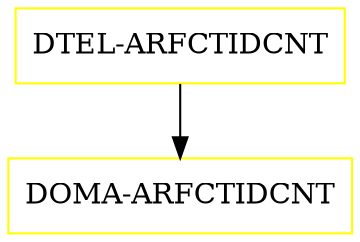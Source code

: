 digraph G {
  "DTEL-ARFCTIDCNT" [shape=box,color=yellow];
  "DOMA-ARFCTIDCNT" [shape=box,color=yellow,URL="./DOMA_ARFCTIDCNT.html"];
  "DTEL-ARFCTIDCNT" -> "DOMA-ARFCTIDCNT";
}
